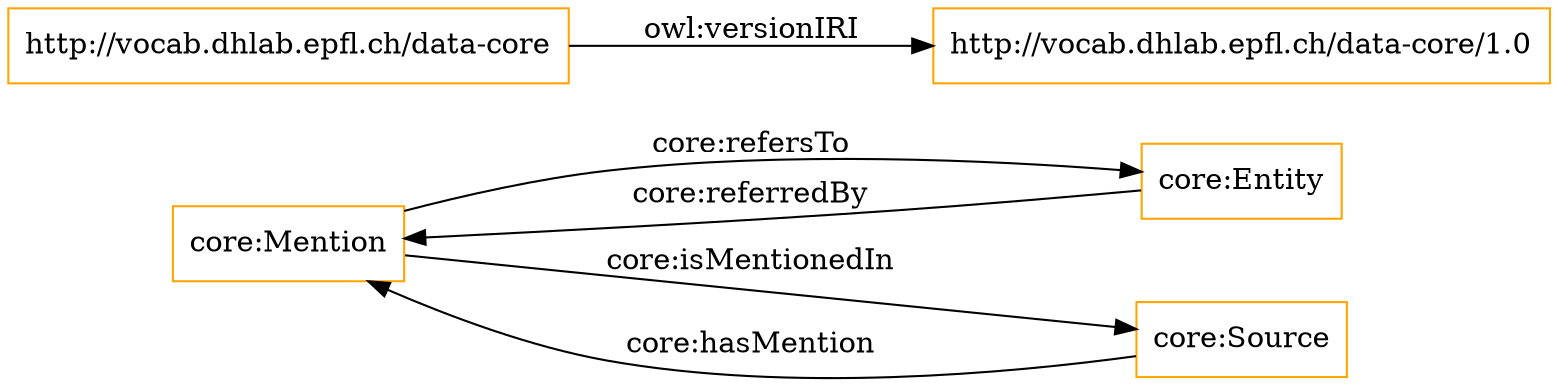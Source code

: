 digraph ar2dtool_diagram { 
rankdir=LR;
size="1501"
node [shape = rectangle, color="orange"]; "core:Mention" "core:Entity" "core:Source" ; /*classes style*/
	"http://vocab.dhlab.epfl.ch/data-core" -> "http://vocab.dhlab.epfl.ch/data-core/1.0" [ label = "owl:versionIRI" ];
	"core:Mention" -> "core:Entity" [ label = "core:refersTo" ];
	"core:Source" -> "core:Mention" [ label = "core:hasMention" ];
	"core:Entity" -> "core:Mention" [ label = "core:referredBy" ];
	"core:Mention" -> "core:Source" [ label = "core:isMentionedIn" ];

}
